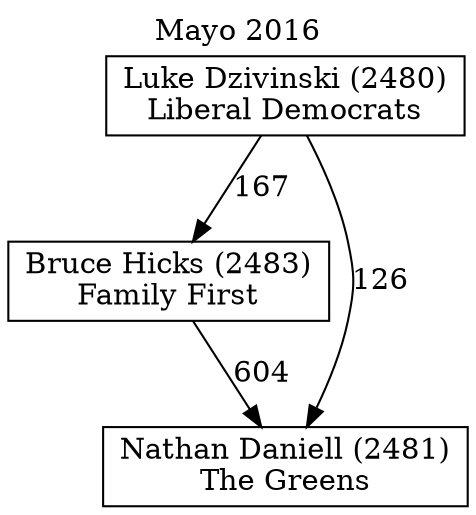 // House preference flow
digraph "Nathan Daniell (2481)_Mayo_2016" {
	graph [label="Mayo 2016" labelloc=t mclimit=10]
	node [shape=box]
	"Bruce Hicks (2483)" [label="Bruce Hicks (2483)
Family First"]
	"Luke Dzivinski (2480)" [label="Luke Dzivinski (2480)
Liberal Democrats"]
	"Nathan Daniell (2481)" [label="Nathan Daniell (2481)
The Greens"]
	"Luke Dzivinski (2480)" -> "Bruce Hicks (2483)" [label=167]
	"Bruce Hicks (2483)" -> "Nathan Daniell (2481)" [label=604]
	"Luke Dzivinski (2480)" -> "Nathan Daniell (2481)" [label=126]
}
